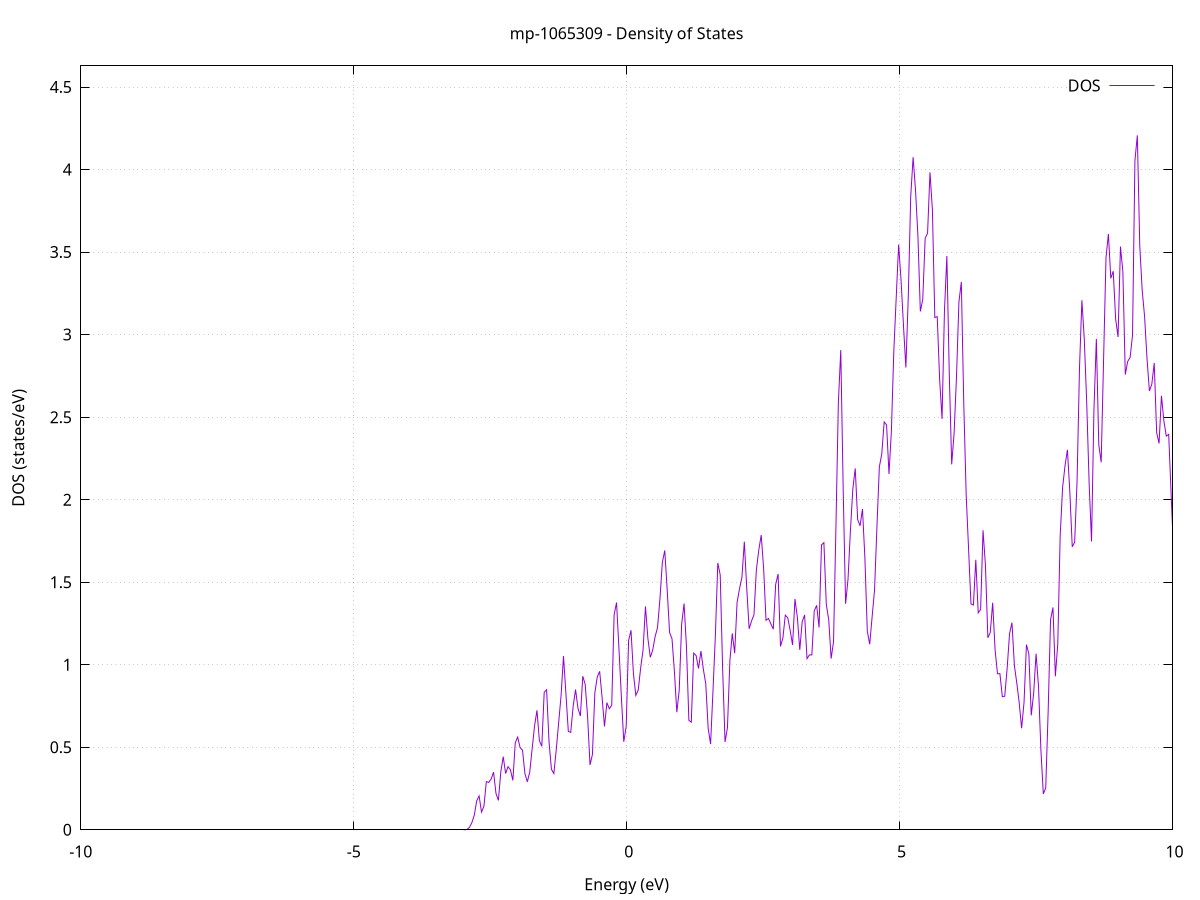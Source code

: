 set title 'mp-1065309 - Density of States'
set xlabel 'Energy (eV)'
set ylabel 'DOS (states/eV)'
set grid
set xrange [-10:10]
set yrange [0:4.628]
set xzeroaxis lt -1
set terminal png size 800,600
set output 'mp-1065309_dos_gnuplot.png'
plot '-' using 1:2 with lines title 'DOS'
-45.593900 0.000000
-45.549800 0.000000
-45.505600 0.000000
-45.461400 0.000000
-45.417200 0.000000
-45.373100 0.000000
-45.328900 0.000000
-45.284700 0.000000
-45.240500 0.000000
-45.196400 0.000000
-45.152200 0.000000
-45.108000 0.000000
-45.063900 0.000000
-45.019700 0.000000
-44.975500 0.000000
-44.931300 0.000000
-44.887200 0.000000
-44.843000 0.000000
-44.798800 0.000000
-44.754700 0.000000
-44.710500 0.000000
-44.666300 0.000000
-44.622100 0.000000
-44.578000 0.000000
-44.533800 0.000000
-44.489600 0.000000
-44.445500 0.000000
-44.401300 0.000000
-44.357100 0.000000
-44.312900 0.000000
-44.268800 0.000000
-44.224600 0.000000
-44.180400 0.000000
-44.136300 0.000000
-44.092100 0.000000
-44.047900 0.000000
-44.003700 0.000000
-43.959600 0.000000
-43.915400 0.000000
-43.871200 0.000000
-43.827000 0.000000
-43.782900 0.000000
-43.738700 0.000000
-43.694500 0.000000
-43.650400 0.000000
-43.606200 0.000000
-43.562000 0.000000
-43.517800 0.000000
-43.473700 0.000000
-43.429500 0.000000
-43.385300 0.000000
-43.341200 0.000000
-43.297000 0.000000
-43.252800 0.000000
-43.208600 0.000000
-43.164500 0.000000
-43.120300 0.000000
-43.076100 0.000000
-43.032000 0.000000
-42.987800 0.000000
-42.943600 0.000000
-42.899400 0.000000
-42.855300 0.000000
-42.811100 0.000000
-42.766900 0.000000
-42.722700 0.000000
-42.678600 0.000000
-42.634400 0.000000
-42.590200 0.000000
-42.546100 0.000000
-42.501900 0.000000
-42.457700 0.000000
-42.413500 0.000000
-42.369400 0.000000
-42.325200 0.000000
-42.281000 0.000000
-42.236900 0.000000
-42.192700 0.000000
-42.148500 0.000000
-42.104300 0.000000
-42.060200 0.000000
-42.016000 0.000000
-41.971800 0.000000
-41.927700 0.000000
-41.883500 0.000000
-41.839300 0.000000
-41.795100 0.000000
-41.751000 0.000000
-41.706800 0.004300
-41.662600 0.290200
-41.618400 4.609300
-41.574300 17.957400
-41.530100 17.716800
-41.485900 4.424800
-41.441800 0.270900
-41.397600 0.003900
-41.353400 0.000000
-41.309200 0.000000
-41.265100 0.000000
-41.220900 0.000000
-41.176700 0.000000
-41.132600 0.000000
-41.088400 0.000000
-41.044200 0.000000
-41.000000 0.000000
-40.955900 0.000000
-40.911700 0.000000
-40.867500 0.000000
-40.823400 0.000000
-40.779200 0.000000
-40.735000 0.000000
-40.690800 0.000000
-40.646700 0.000000
-40.602500 0.000000
-40.558300 0.000000
-40.514100 0.000000
-40.470000 0.000000
-40.425800 0.000000
-40.381600 0.000000
-40.337500 0.000000
-40.293300 0.000000
-40.249100 0.000000
-40.204900 0.000000
-40.160800 0.000000
-40.116600 0.000000
-40.072400 0.000000
-40.028300 0.000000
-39.984100 0.000000
-39.939900 0.000000
-39.895700 0.000000
-39.851600 0.000000
-39.807400 0.000000
-39.763200 0.000000
-39.719100 0.000000
-39.674900 0.000000
-39.630700 0.000000
-39.586500 0.000000
-39.542400 0.000000
-39.498200 0.000000
-39.454000 0.000000
-39.409800 0.000000
-39.365700 0.000000
-39.321500 0.000000
-39.277300 0.000000
-39.233200 0.000000
-39.189000 0.000000
-39.144800 0.000000
-39.100600 0.000000
-39.056500 0.000000
-39.012300 0.000000
-38.968100 0.000000
-38.924000 0.000000
-38.879800 0.000000
-38.835600 0.000000
-38.791400 0.000000
-38.747300 0.000000
-38.703100 0.000000
-38.658900 0.000000
-38.614800 0.000000
-38.570600 0.000000
-38.526400 0.000000
-38.482200 0.000000
-38.438100 0.000000
-38.393900 0.000000
-38.349700 0.000000
-38.305600 0.000000
-38.261400 0.000000
-38.217200 0.000000
-38.173000 0.000000
-38.128900 0.000000
-38.084700 0.000000
-38.040500 0.000000
-37.996300 0.000000
-37.952200 0.000000
-37.908000 0.000000
-37.863800 0.000000
-37.819700 0.000000
-37.775500 0.000000
-37.731300 0.000000
-37.687100 0.000000
-37.643000 0.000000
-37.598800 0.000000
-37.554600 0.000000
-37.510500 0.000000
-37.466300 0.000000
-37.422100 0.000000
-37.377900 0.000000
-37.333800 0.000000
-37.289600 0.000000
-37.245400 0.000000
-37.201300 0.000000
-37.157100 0.000000
-37.112900 0.000000
-37.068700 0.000000
-37.024600 0.000000
-36.980400 0.000000
-36.936200 0.000000
-36.892000 0.000000
-36.847900 0.000000
-36.803700 0.000000
-36.759500 0.000000
-36.715400 0.000000
-36.671200 0.000000
-36.627000 0.000000
-36.582800 0.000000
-36.538700 0.000000
-36.494500 0.000000
-36.450300 0.000000
-36.406200 0.000000
-36.362000 0.000000
-36.317800 0.000000
-36.273600 0.000000
-36.229500 0.000000
-36.185300 0.000000
-36.141100 0.000000
-36.097000 0.000000
-36.052800 0.000000
-36.008600 0.000000
-35.964400 0.000000
-35.920300 0.000000
-35.876100 0.000000
-35.831900 0.000000
-35.787700 0.000000
-35.743600 0.000000
-35.699400 0.000000
-35.655200 0.000000
-35.611100 0.000000
-35.566900 0.000000
-35.522700 0.000000
-35.478500 0.000000
-35.434400 0.000000
-35.390200 0.000000
-35.346000 0.000000
-35.301900 0.000000
-35.257700 0.000000
-35.213500 0.000000
-35.169300 0.000000
-35.125200 0.000000
-35.081000 0.000000
-35.036800 0.000000
-34.992700 0.000000
-34.948500 0.000000
-34.904300 0.000000
-34.860100 0.000000
-34.816000 0.000000
-34.771800 0.000000
-34.727600 0.000000
-34.683400 0.000000
-34.639300 0.000000
-34.595100 0.000000
-34.550900 0.000000
-34.506800 0.000000
-34.462600 0.000000
-34.418400 0.000000
-34.374200 0.000000
-34.330100 0.000000
-34.285900 0.000000
-34.241700 0.000000
-34.197600 0.000000
-34.153400 0.000000
-34.109200 0.000000
-34.065000 0.000000
-34.020900 0.000000
-33.976700 0.000000
-33.932500 0.000000
-33.888400 0.000000
-33.844200 0.000000
-33.800000 0.000000
-33.755800 0.000000
-33.711700 0.000000
-33.667500 0.000000
-33.623300 0.000000
-33.579100 0.000000
-33.535000 0.000000
-33.490800 0.000000
-33.446600 0.000000
-33.402500 0.000000
-33.358300 0.000000
-33.314100 0.000000
-33.269900 0.000000
-33.225800 0.000000
-33.181600 0.000000
-33.137400 0.000000
-33.093300 0.000000
-33.049100 0.000000
-33.004900 0.000000
-32.960700 0.000000
-32.916600 0.000000
-32.872400 0.000000
-32.828200 0.000000
-32.784100 0.000000
-32.739900 0.000000
-32.695700 0.000000
-32.651500 0.000000
-32.607400 0.000000
-32.563200 0.000000
-32.519000 0.000000
-32.474800 0.000000
-32.430700 0.000000
-32.386500 0.000000
-32.342300 0.000000
-32.298200 0.000000
-32.254000 0.000000
-32.209800 0.000000
-32.165600 0.000000
-32.121500 0.000000
-32.077300 0.000000
-32.033100 0.000000
-31.989000 0.000000
-31.944800 0.000000
-31.900600 0.000000
-31.856400 0.000000
-31.812300 0.000000
-31.768100 0.000000
-31.723900 0.000000
-31.679800 0.000000
-31.635600 0.000000
-31.591400 0.000000
-31.547200 0.000000
-31.503100 0.000000
-31.458900 0.000000
-31.414700 0.000000
-31.370600 0.000000
-31.326400 0.000000
-31.282200 0.000000
-31.238000 0.000000
-31.193900 0.000000
-31.149700 0.000000
-31.105500 0.000000
-31.061300 0.000000
-31.017200 0.000000
-30.973000 0.000000
-30.928800 0.000000
-30.884700 0.000000
-30.840500 0.000000
-30.796300 0.000000
-30.752100 0.000000
-30.708000 0.000000
-30.663800 0.000000
-30.619600 0.000000
-30.575500 0.000000
-30.531300 0.000000
-30.487100 0.000000
-30.442900 0.000000
-30.398800 0.000000
-30.354600 0.000000
-30.310400 0.000000
-30.266300 0.000000
-30.222100 0.000000
-30.177900 0.000000
-30.133700 0.000000
-30.089600 0.000000
-30.045400 0.000000
-30.001200 0.000000
-29.957000 0.000000
-29.912900 0.000000
-29.868700 0.000000
-29.824500 0.000000
-29.780400 0.000000
-29.736200 0.000000
-29.692000 0.000000
-29.647800 0.000000
-29.603700 0.000000
-29.559500 0.000000
-29.515300 0.000000
-29.471200 0.000000
-29.427000 0.000000
-29.382800 0.000000
-29.338600 0.000000
-29.294500 0.000000
-29.250300 0.000000
-29.206100 0.000000
-29.162000 0.000000
-29.117800 0.000000
-29.073600 0.000000
-29.029400 0.000000
-28.985300 0.000000
-28.941100 0.000000
-28.896900 0.000000
-28.852700 0.000000
-28.808600 0.000000
-28.764400 0.000000
-28.720200 0.000000
-28.676100 0.000000
-28.631900 0.000000
-28.587700 0.000000
-28.543500 0.000000
-28.499400 0.000000
-28.455200 0.000000
-28.411000 0.000000
-28.366900 0.000000
-28.322700 0.000000
-28.278500 0.000000
-28.234300 0.000000
-28.190200 0.000000
-28.146000 0.000000
-28.101800 0.000000
-28.057700 0.000000
-28.013500 0.000000
-27.969300 0.000000
-27.925100 0.000000
-27.881000 0.000000
-27.836800 0.000000
-27.792600 0.000000
-27.748400 0.000000
-27.704300 0.000000
-27.660100 0.000000
-27.615900 0.000000
-27.571800 0.000000
-27.527600 0.000000
-27.483400 0.000000
-27.439200 0.000000
-27.395100 0.000000
-27.350900 0.000000
-27.306700 0.000000
-27.262600 0.000000
-27.218400 0.000000
-27.174200 0.000000
-27.130000 0.000000
-27.085900 0.000000
-27.041700 0.000000
-26.997500 0.000000
-26.953400 0.000000
-26.909200 0.000000
-26.865000 0.000000
-26.820800 0.000000
-26.776700 0.000000
-26.732500 0.000000
-26.688300 0.000000
-26.644100 0.000000
-26.600000 0.000000
-26.555800 0.000000
-26.511600 0.000000
-26.467500 0.000000
-26.423300 0.000000
-26.379100 0.000000
-26.334900 0.000000
-26.290800 0.000000
-26.246600 0.000000
-26.202400 0.000000
-26.158300 0.000000
-26.114100 0.000000
-26.069900 0.000000
-26.025700 0.000000
-25.981600 0.000000
-25.937400 0.000000
-25.893200 0.000000
-25.849100 0.000000
-25.804900 0.000000
-25.760700 0.000000
-25.716500 0.000000
-25.672400 0.000000
-25.628200 0.000000
-25.584000 0.000000
-25.539900 0.000000
-25.495700 0.000000
-25.451500 0.000000
-25.407300 0.000000
-25.363200 0.000000
-25.319000 0.000000
-25.274800 0.000000
-25.230600 0.000000
-25.186500 0.000000
-25.142300 0.000000
-25.098100 0.000000
-25.054000 0.000000
-25.009800 0.000000
-24.965600 0.000000
-24.921400 0.000000
-24.877300 0.000000
-24.833100 0.000000
-24.788900 0.000000
-24.744800 0.000000
-24.700600 0.000000
-24.656400 0.000000
-24.612200 0.000000
-24.568100 0.000000
-24.523900 0.000000
-24.479700 0.000000
-24.435600 0.000000
-24.391400 0.000000
-24.347200 0.000000
-24.303000 0.000000
-24.258900 0.000000
-24.214700 0.000000
-24.170500 0.000000
-24.126300 0.000000
-24.082200 0.000000
-24.038000 0.000000
-23.993800 0.000000
-23.949700 0.000000
-23.905500 0.000000
-23.861300 0.000000
-23.817100 0.000000
-23.773000 0.000000
-23.728800 0.000000
-23.684600 0.000000
-23.640500 0.000000
-23.596300 0.000000
-23.552100 0.000000
-23.507900 0.000000
-23.463800 0.000000
-23.419600 0.000000
-23.375400 0.000000
-23.331300 0.000000
-23.287100 0.000000
-23.242900 0.000000
-23.198700 0.000000
-23.154600 0.000000
-23.110400 0.000000
-23.066200 0.000000
-23.022000 0.000000
-22.977900 0.000000
-22.933700 0.000000
-22.889500 0.000000
-22.845400 0.000000
-22.801200 0.000000
-22.757000 0.000000
-22.712800 0.000000
-22.668700 0.000000
-22.624500 0.000000
-22.580300 0.000000
-22.536200 0.000000
-22.492000 0.000000
-22.447800 0.000000
-22.403600 0.000000
-22.359500 0.000000
-22.315300 0.000000
-22.271100 0.000000
-22.227000 0.000000
-22.182800 0.000000
-22.138600 0.000000
-22.094400 0.000000
-22.050300 0.000000
-22.006100 0.000000
-21.961900 0.000000
-21.917700 0.000000
-21.873600 0.000000
-21.829400 0.000000
-21.785200 0.000000
-21.741100 0.000000
-21.696900 0.000000
-21.652700 0.000000
-21.608500 0.000000
-21.564400 0.000000
-21.520200 0.000000
-21.476000 0.000000
-21.431900 0.000000
-21.387700 0.000000
-21.343500 0.000000
-21.299300 0.000000
-21.255200 0.000000
-21.211000 0.000000
-21.166800 0.000000
-21.122700 0.000000
-21.078500 0.000000
-21.034300 0.000000
-20.990100 0.000000
-20.946000 0.000000
-20.901800 0.000000
-20.857600 0.000000
-20.813400 0.000000
-20.769300 0.000000
-20.725100 0.000000
-20.680900 0.000000
-20.636800 0.000000
-20.592600 0.000000
-20.548400 0.000000
-20.504200 0.000000
-20.460100 0.000000
-20.415900 0.000000
-20.371700 0.000000
-20.327600 0.000000
-20.283400 0.000000
-20.239200 0.000000
-20.195000 0.000000
-20.150900 0.000000
-20.106700 0.000000
-20.062500 0.000000
-20.018400 0.000100
-19.974200 0.014900
-19.930000 0.609500
-19.885800 6.679100
-19.841700 22.982000
-19.797500 33.248000
-19.753300 30.986200
-19.709100 26.682000
-19.665000 12.714600
-19.620800 1.847800
-19.576600 0.067900
-19.532500 0.000600
-19.488300 0.000000
-19.444100 0.000000
-19.399900 0.000000
-19.355800 0.000000
-19.311600 0.000000
-19.267400 0.000000
-19.223300 0.000000
-19.179100 0.000000
-19.134900 0.000000
-19.090700 0.000000
-19.046600 0.000000
-19.002400 0.000000
-18.958200 0.000000
-18.914100 0.000000
-18.869900 0.000000
-18.825700 0.000000
-18.781500 0.000000
-18.737400 0.000000
-18.693200 0.000000
-18.649000 0.000000
-18.604900 0.000000
-18.560700 0.000000
-18.516500 0.000000
-18.472300 0.000000
-18.428200 0.000000
-18.384000 0.000000
-18.339800 0.000000
-18.295600 0.000000
-18.251500 0.000000
-18.207300 0.000000
-18.163100 0.000000
-18.119000 0.000000
-18.074800 0.000000
-18.030600 0.000000
-17.986400 0.000000
-17.942300 0.000000
-17.898100 0.000000
-17.853900 0.000000
-17.809800 0.000000
-17.765600 0.000000
-17.721400 0.000000
-17.677200 0.000000
-17.633100 0.000000
-17.588900 0.000000
-17.544700 0.000000
-17.500600 0.000000
-17.456400 0.000000
-17.412200 0.000000
-17.368000 0.000000
-17.323900 0.000000
-17.279700 0.000000
-17.235500 0.000000
-17.191300 0.000000
-17.147200 0.000000
-17.103000 0.000000
-17.058800 0.000000
-17.014700 0.000000
-16.970500 0.000000
-16.926300 0.000000
-16.882100 0.000000
-16.838000 0.000000
-16.793800 0.000000
-16.749600 0.000000
-16.705500 0.000000
-16.661300 0.000000
-16.617100 0.000000
-16.572900 0.000000
-16.528800 0.000000
-16.484600 0.000000
-16.440400 0.000000
-16.396300 0.000000
-16.352100 0.000000
-16.307900 0.000000
-16.263700 0.000000
-16.219600 0.000000
-16.175400 0.000000
-16.131200 0.000000
-16.087000 0.000000
-16.042900 0.000000
-15.998700 0.000000
-15.954500 0.000000
-15.910400 0.000000
-15.866200 0.000000
-15.822000 0.000000
-15.777800 0.000000
-15.733700 0.000000
-15.689500 0.000000
-15.645300 0.000000
-15.601200 0.000000
-15.557000 0.000000
-15.512800 0.000000
-15.468600 0.000000
-15.424500 0.000000
-15.380300 0.000000
-15.336100 0.000000
-15.292000 0.000000
-15.247800 0.000000
-15.203600 0.000000
-15.159400 0.000000
-15.115300 0.000000
-15.071100 0.000000
-15.026900 0.000000
-14.982700 0.000000
-14.938600 0.000000
-14.894400 0.000000
-14.850200 0.000000
-14.806100 0.000000
-14.761900 0.000000
-14.717700 0.000000
-14.673500 0.000000
-14.629400 0.000000
-14.585200 0.000000
-14.541000 0.000000
-14.496900 0.000000
-14.452700 0.000000
-14.408500 0.000000
-14.364300 0.000000
-14.320200 0.000000
-14.276000 0.000000
-14.231800 0.000000
-14.187700 0.000000
-14.143500 0.000000
-14.099300 0.000000
-14.055100 0.000000
-14.011000 0.000000
-13.966800 0.000000
-13.922600 0.000000
-13.878400 0.000000
-13.834300 0.000000
-13.790100 0.000000
-13.745900 0.000000
-13.701800 0.000000
-13.657600 0.000000
-13.613400 0.000000
-13.569200 0.000000
-13.525100 0.000000
-13.480900 0.000000
-13.436700 0.000000
-13.392600 0.000000
-13.348400 0.000000
-13.304200 0.000000
-13.260000 0.000000
-13.215900 0.000000
-13.171700 0.000000
-13.127500 0.000000
-13.083400 0.000000
-13.039200 0.000000
-12.995000 0.000000
-12.950800 0.000000
-12.906700 0.000000
-12.862500 0.000000
-12.818300 0.000000
-12.774200 0.000000
-12.730000 0.000000
-12.685800 0.000000
-12.641600 0.000000
-12.597500 0.000000
-12.553300 0.000000
-12.509100 0.000000
-12.464900 0.000000
-12.420800 0.000000
-12.376600 0.000000
-12.332400 0.000000
-12.288300 0.000000
-12.244100 0.000000
-12.199900 0.000000
-12.155700 0.000000
-12.111600 0.000000
-12.067400 0.000000
-12.023200 0.000000
-11.979100 0.000000
-11.934900 0.000000
-11.890700 0.000000
-11.846500 0.000000
-11.802400 0.000000
-11.758200 0.000000
-11.714000 0.000000
-11.669900 0.000000
-11.625700 0.000000
-11.581500 0.000000
-11.537300 0.000000
-11.493200 0.000000
-11.449000 0.000000
-11.404800 0.000000
-11.360600 0.000000
-11.316500 0.000000
-11.272300 0.000000
-11.228100 0.000000
-11.184000 0.000000
-11.139800 0.000000
-11.095600 0.000000
-11.051400 0.000000
-11.007300 0.000000
-10.963100 0.000000
-10.918900 0.000000
-10.874800 0.000000
-10.830600 0.000000
-10.786400 0.000000
-10.742200 0.000000
-10.698100 0.000000
-10.653900 0.000000
-10.609700 0.000000
-10.565600 0.000000
-10.521400 0.000000
-10.477200 0.000000
-10.433000 0.000000
-10.388900 0.000000
-10.344700 0.000000
-10.300500 0.000000
-10.256300 0.000000
-10.212200 0.000000
-10.168000 0.000000
-10.123800 0.000000
-10.079700 0.000000
-10.035500 0.000000
-9.991300 0.000000
-9.947100 0.000000
-9.903000 0.000000
-9.858800 0.000000
-9.814600 0.000000
-9.770500 0.000000
-9.726300 0.000000
-9.682100 0.000000
-9.637900 0.000000
-9.593800 0.000000
-9.549600 0.000000
-9.505400 0.000000
-9.461300 0.000000
-9.417100 0.000000
-9.372900 0.000000
-9.328700 0.000000
-9.284600 0.000000
-9.240400 0.000000
-9.196200 0.000000
-9.152000 0.000000
-9.107900 0.000000
-9.063700 0.000000
-9.019500 0.000000
-8.975400 0.000000
-8.931200 0.000000
-8.887000 0.000000
-8.842800 0.000000
-8.798700 0.000000
-8.754500 0.000000
-8.710300 0.000000
-8.666200 0.000000
-8.622000 0.000000
-8.577800 0.000000
-8.533600 0.000000
-8.489500 0.000000
-8.445300 0.000000
-8.401100 0.000000
-8.357000 0.000000
-8.312800 0.000000
-8.268600 0.000000
-8.224400 0.000000
-8.180300 0.000000
-8.136100 0.000000
-8.091900 0.000000
-8.047700 0.000000
-8.003600 0.000000
-7.959400 0.000000
-7.915200 0.000000
-7.871100 0.000000
-7.826900 0.000000
-7.782700 0.000000
-7.738500 0.000000
-7.694400 0.000000
-7.650200 0.000000
-7.606000 0.000000
-7.561900 0.000000
-7.517700 0.000000
-7.473500 0.000000
-7.429300 0.000000
-7.385200 0.000000
-7.341000 0.000000
-7.296800 0.000000
-7.252700 0.000000
-7.208500 0.000000
-7.164300 0.000000
-7.120100 0.000000
-7.076000 0.000000
-7.031800 0.000000
-6.987600 0.000000
-6.943400 0.000000
-6.899300 0.000000
-6.855100 0.000000
-6.810900 0.000000
-6.766800 0.000000
-6.722600 0.000000
-6.678400 0.000000
-6.634200 0.000000
-6.590100 0.000000
-6.545900 0.000000
-6.501700 0.000000
-6.457600 0.000000
-6.413400 0.000000
-6.369200 0.000000
-6.325000 0.000000
-6.280900 0.000000
-6.236700 0.000000
-6.192500 0.000000
-6.148400 0.000000
-6.104200 0.000000
-6.060000 0.000000
-6.015800 0.000000
-5.971700 0.000000
-5.927500 0.000000
-5.883300 0.000000
-5.839200 0.000000
-5.795000 0.000000
-5.750800 0.000000
-5.706600 0.000000
-5.662500 0.000000
-5.618300 0.000000
-5.574100 0.000000
-5.529900 0.000000
-5.485800 0.000000
-5.441600 0.000000
-5.397400 0.000000
-5.353300 0.000000
-5.309100 0.000000
-5.264900 0.000000
-5.220700 0.000000
-5.176600 0.000000
-5.132400 0.000000
-5.088200 0.000000
-5.044100 0.000000
-4.999900 0.000000
-4.955700 0.000000
-4.911500 0.000000
-4.867400 0.000000
-4.823200 0.000000
-4.779000 0.000000
-4.734900 0.000000
-4.690700 0.000000
-4.646500 0.000000
-4.602300 0.000000
-4.558200 0.000000
-4.514000 0.000000
-4.469800 0.000000
-4.425600 0.000000
-4.381500 0.000000
-4.337300 0.000000
-4.293100 0.000000
-4.249000 0.000000
-4.204800 0.000000
-4.160600 0.000000
-4.116400 0.000000
-4.072300 0.000000
-4.028100 0.000000
-3.983900 0.000000
-3.939800 0.000000
-3.895600 0.000000
-3.851400 0.000000
-3.807200 0.000000
-3.763100 0.000000
-3.718900 0.000000
-3.674700 0.000000
-3.630600 0.000000
-3.586400 0.000000
-3.542200 0.000000
-3.498000 0.000000
-3.453900 0.000000
-3.409700 0.000000
-3.365500 0.000000
-3.321300 0.000000
-3.277200 0.000000
-3.233000 0.000000
-3.188800 0.000000
-3.144700 0.000000
-3.100500 0.000000
-3.056300 0.000000
-3.012100 0.000000
-2.968000 0.000100
-2.923800 0.002000
-2.879600 0.015200
-2.835500 0.043000
-2.791300 0.088200
-2.747100 0.175400
-2.702900 0.204900
-2.658800 0.107300
-2.614600 0.142600
-2.570400 0.291900
-2.526300 0.286600
-2.482100 0.307900
-2.437900 0.349000
-2.393700 0.220300
-2.349600 0.177800
-2.305400 0.350700
-2.261200 0.442700
-2.217000 0.341100
-2.172900 0.382600
-2.128700 0.363100
-2.084500 0.299000
-2.040400 0.527200
-1.996200 0.561300
-1.952000 0.497500
-1.907800 0.482400
-1.863700 0.340600
-1.819500 0.290600
-1.775300 0.349300
-1.731200 0.491200
-1.687000 0.629200
-1.642800 0.723700
-1.598600 0.539300
-1.554500 0.505900
-1.510300 0.832700
-1.466100 0.848400
-1.422000 0.533200
-1.377800 0.366700
-1.333600 0.340700
-1.289400 0.486100
-1.245300 0.649900
-1.201100 0.812900
-1.156900 1.052400
-1.112700 0.825200
-1.068600 0.596300
-1.024400 0.590100
-0.980200 0.747100
-0.936100 0.849700
-0.891900 0.736400
-0.847700 0.688800
-0.803500 0.930500
-0.759400 0.880700
-0.715200 0.684800
-0.671000 0.393100
-0.626900 0.456200
-0.582700 0.829700
-0.538500 0.925400
-0.494300 0.959900
-0.450200 0.802300
-0.406000 0.626300
-0.361800 0.770300
-0.317700 0.733400
-0.273500 0.753600
-0.229300 1.302700
-0.185100 1.376700
-0.141000 1.097500
-0.096800 0.806800
-0.052600 0.533200
-0.008500 0.624800
0.035700 1.146900
0.079900 1.208800
0.124100 0.946600
0.168200 0.814000
0.212400 0.846300
0.256600 0.980100
0.300800 1.089300
0.344900 1.353000
0.389100 1.160000
0.433300 1.045100
0.477400 1.088600
0.521600 1.170200
0.565800 1.224800
0.610000 1.398200
0.654100 1.619500
0.698300 1.692500
0.742500 1.455500
0.786600 1.195000
0.830800 1.157900
0.875000 0.958700
0.919200 0.712000
0.963300 0.845600
1.007500 1.244500
1.051700 1.370800
1.095800 1.110500
1.140000 0.663000
1.184200 0.651800
1.228400 1.070400
1.272500 1.055300
1.316700 0.977200
1.360900 1.082900
1.405100 0.972900
1.449200 0.885800
1.493400 0.615200
1.537600 0.519300
1.581700 0.841000
1.625900 1.181200
1.670100 1.616500
1.714300 1.544200
1.758400 0.977000
1.802600 0.532000
1.846800 0.618600
1.890900 1.021600
1.935100 1.189900
1.979300 1.069900
2.023500 1.377900
2.067600 1.459400
2.111800 1.529100
2.156000 1.745400
2.200100 1.463200
2.244300 1.217500
2.288500 1.265200
2.332700 1.302700
2.376800 1.576000
2.421000 1.695400
2.465200 1.785700
2.509400 1.584200
2.553500 1.269200
2.597700 1.280300
2.641900 1.247700
2.686000 1.215200
2.730200 1.486200
2.774400 1.549700
2.818600 1.111100
2.862700 1.162900
2.906900 1.300400
2.951100 1.284500
2.995200 1.209300
3.039400 1.119400
3.083600 1.398500
3.127800 1.285600
3.171900 1.089700
3.216100 1.260600
3.260300 1.301700
3.304400 1.036600
3.348600 1.059700
3.392800 1.059200
3.437000 1.326800
3.481100 1.359400
3.525300 1.225400
3.569500 1.726000
3.613700 1.739700
3.657800 1.364300
3.702000 1.273300
3.746200 1.037300
3.790300 1.139700
3.834500 1.838500
3.878700 2.587300
3.922900 2.906200
3.967000 2.062700
4.011200 1.369100
4.055400 1.517500
4.099500 1.812100
4.143700 2.065200
4.187900 2.189300
4.232100 1.879300
4.276200 1.841700
4.320400 1.943300
4.364600 1.648200
4.408700 1.204200
4.452900 1.123800
4.497100 1.290400
4.541300 1.451200
4.585400 1.836800
4.629600 2.198600
4.673800 2.276900
4.718000 2.471000
4.762100 2.452400
4.806300 2.155400
4.850500 2.419400
4.894600 2.899300
4.938800 3.226100
4.983000 3.545400
5.027200 3.328100
5.071300 3.056800
5.115500 2.800400
5.159700 3.231300
5.203800 3.833900
5.248000 4.074700
5.292200 3.875300
5.336400 3.596300
5.380500 3.140200
5.424700 3.212400
5.468900 3.583200
5.513000 3.614500
5.557200 3.983100
5.601400 3.756700
5.645600 3.103400
5.689700 3.109100
5.733900 2.729600
5.778100 2.489300
5.822300 3.143500
5.866400 3.476200
5.910600 2.764100
5.954800 2.213700
5.998900 2.401500
6.043100 2.745900
6.087300 3.198600
6.131500 3.318500
6.175600 2.588900
6.219800 2.034700
6.264000 1.702100
6.308100 1.368200
6.352300 1.361500
6.396500 1.635900
6.440700 1.314400
6.484800 1.334900
6.529000 1.814400
6.573200 1.602300
6.617300 1.163200
6.661500 1.195200
6.705700 1.375400
6.749900 1.089800
6.794000 0.945500
6.838200 0.945900
6.882400 0.806300
6.926500 0.809000
6.970700 0.977600
7.014900 1.188100
7.059100 1.255200
7.103200 0.995700
7.147400 0.889000
7.191600 0.769700
7.235800 0.615300
7.279900 0.770200
7.324100 1.121800
7.368300 1.066000
7.412400 0.693200
7.456600 0.827000
7.500800 1.066700
7.545000 0.871300
7.589100 0.484300
7.633300 0.217400
7.677500 0.253500
7.721600 0.712100
7.765800 1.272000
7.810000 1.347200
7.854200 0.929800
7.898300 1.126700
7.942500 1.781500
7.986700 2.074100
8.030800 2.204200
8.075000 2.301900
8.119200 2.047300
8.163400 1.714400
8.207500 1.742200
8.251700 2.110600
8.295900 2.794400
8.340100 3.208000
8.384200 2.970500
8.428400 2.588000
8.472600 2.101600
8.516700 1.746600
8.560900 2.544800
8.605100 2.973900
8.649300 2.334800
8.693400 2.226200
8.737600 2.849900
8.781800 3.466800
8.825900 3.609500
8.870100 3.340500
8.914300 3.384200
8.958500 3.094800
9.002600 2.985500
9.046800 3.533300
9.091000 3.381100
9.135100 2.758300
9.179300 2.837100
9.223500 2.861800
9.267700 2.995500
9.311800 4.055100
9.356000 4.207000
9.400200 3.539400
9.444400 3.270100
9.488500 3.110800
9.532700 2.856900
9.576900 2.658400
9.621000 2.699000
9.665200 2.827700
9.709400 2.407500
9.753600 2.340400
9.797700 2.629500
9.841900 2.478300
9.886100 2.385100
9.930200 2.395800
9.974400 2.036900
10.018600 1.683900
10.062800 1.252800
10.106900 1.333700
10.151100 1.886600
10.195300 2.240700
10.239400 2.120700
10.283600 2.007400
10.327800 2.281200
10.372000 2.665200
10.416100 2.985400
10.460300 3.176400
10.504500 2.919600
10.548700 2.694200
10.592800 2.890500
10.637000 2.832000
10.681200 2.378500
10.725300 2.768700
10.769500 2.791500
10.813700 2.251700
10.857900 2.589100
10.902000 3.106900
10.946200 3.549500
10.990400 3.542600
11.034500 3.409400
11.078700 3.396600
11.122900 2.905700
11.167100 2.862500
11.211200 3.461100
11.255400 3.259900
11.299600 2.417000
11.343700 2.513400
11.387900 3.158500
11.432100 3.278200
11.476300 2.872700
11.520400 3.006400
11.564600 2.742900
11.608800 2.757100
11.653000 3.334700
11.697100 2.945200
11.741300 2.078200
11.785500 2.030800
11.829600 2.500800
11.873800 2.249100
11.918000 2.323500
11.962200 2.437900
12.006300 2.565700
12.050500 2.919900
12.094700 2.665500
12.138800 2.085900
12.183000 2.068400
12.227200 2.269100
12.271400 2.102200
12.315500 1.821400
12.359700 1.475100
12.403900 1.091900
12.448000 1.069000
12.492200 1.215500
12.536400 1.736900
12.580600 2.055000
12.624700 1.592500
12.668900 1.366800
12.713100 1.550400
12.757200 1.851100
12.801400 2.184700
12.845600 2.379700
12.889800 2.496700
12.933900 2.391700
12.978100 2.340600
13.022300 2.486800
13.066500 2.249400
13.110600 2.286100
13.154800 2.896400
13.199000 3.234900
13.243100 3.303800
13.287300 3.172700
13.331500 2.891900
13.375700 2.805300
13.419800 2.430600
13.464000 1.828000
13.508200 1.787200
13.552300 1.840400
13.596500 2.135900
13.640700 2.515400
13.684900 2.657100
13.729000 3.014300
13.773200 3.107900
13.817400 2.809900
13.861500 2.729200
13.905700 2.969700
13.949900 2.683000
13.994100 2.398100
14.038200 2.454100
14.082400 2.235300
14.126600 2.644600
14.170800 2.790300
14.214900 2.918400
14.259100 3.054100
14.303300 2.655500
14.347400 2.236600
14.391600 1.870800
14.435800 1.895400
14.480000 2.386500
14.524100 2.607600
14.568300 2.281800
14.612500 2.214200
14.656600 2.655000
14.700800 3.204800
14.745000 3.166000
14.789200 2.598700
14.833300 2.752900
14.877500 2.822100
14.921700 2.291100
14.965800 1.681100
15.010000 1.315000
15.054200 1.536500
15.098400 1.608900
15.142500 1.961500
15.186700 2.543500
15.230900 2.271100
15.275100 2.337100
15.319200 2.825100
15.363400 3.177500
15.407600 3.134900
15.451700 2.638900
15.495900 2.880100
15.540100 3.043400
15.584300 2.730700
15.628400 2.206700
15.672600 1.878700
15.716800 2.236700
15.760900 2.593200
15.805100 2.517800
15.849300 2.827500
15.893500 2.839000
15.937600 2.193200
15.981800 2.353400
16.026000 2.402000
16.070100 2.201500
16.114300 3.057100
16.158500 3.203800
16.202700 2.591800
16.246800 2.890600
16.291000 3.152400
16.335200 2.892900
16.379400 2.381200
16.423500 1.590300
16.467700 1.240200
16.511900 1.732100
16.556000 1.977400
16.600200 2.023600
16.644400 2.149800
16.688600 1.822100
16.732700 1.920200
16.776900 1.967800
16.821100 2.077100
16.865200 2.354100
16.909400 2.553400
16.953600 2.678600
16.997800 2.808300
17.041900 2.571800
17.086100 2.244900
17.130300 2.429900
17.174400 2.795500
17.218600 2.236300
17.262800 2.049600
17.307000 2.259100
17.351100 1.871700
17.395300 1.262200
17.439500 1.084500
17.483700 1.416400
17.527800 2.258100
17.572000 2.899700
17.616200 2.696600
17.660300 2.407400
17.704500 2.562300
17.748700 2.423700
17.792900 2.424900
17.837000 2.671800
17.881200 2.374900
17.925400 1.753500
17.969500 1.550100
18.013700 1.995000
18.057900 2.614000
18.102100 3.361900
18.146200 3.493300
18.190400 3.545800
18.234600 3.421500
18.278700 2.720400
18.322900 2.563600
18.367100 2.042500
18.411300 1.528500
18.455400 1.668100
18.499600 2.001900
18.543800 2.161000
18.588000 2.241300
18.632100 2.222600
18.676300 2.319500
18.720500 2.638300
18.764600 2.600700
18.808800 2.922000
18.853000 3.580000
18.897200 3.180800
18.941300 2.604000
18.985500 2.445900
19.029700 2.396400
19.073800 3.103100
19.118000 3.495500
19.162200 2.759200
19.206400 2.143800
19.250500 2.363800
19.294700 2.416300
19.338900 2.172400
19.383000 2.304400
19.427200 2.845000
19.471400 3.282600
19.515600 3.290500
19.559700 3.036000
19.603900 2.354200
19.648100 2.290500
19.692200 2.270600
19.736400 2.621000
19.780600 3.019200
19.824800 2.694700
19.868900 2.111700
19.913100 2.048500
19.957300 1.943500
20.001500 1.967000
20.045600 2.290900
20.089800 1.999500
20.134000 2.299300
20.178100 2.806700
20.222300 2.288600
20.266500 1.975000
20.310700 1.633800
20.354800 1.520300
20.399000 2.288300
20.443200 3.019400
20.487300 2.811500
20.531500 2.485300
20.575700 2.441900
20.619900 2.631100
20.664000 2.607000
20.708200 2.606600
20.752400 2.721200
20.796500 2.646300
20.840700 2.708800
20.884900 2.153500
20.929100 2.433000
20.973200 3.325700
21.017400 3.342700
21.061600 2.561500
21.105800 2.395300
21.149900 2.199700
21.194100 2.401200
21.238300 2.720200
21.282400 2.426800
21.326600 2.499500
21.370800 2.936900
21.415000 3.410100
21.459100 3.639700
21.503300 2.837000
21.547500 1.772400
21.591600 1.571500
21.635800 2.205200
21.680000 2.651300
21.724200 3.056700
21.768300 2.921300
21.812500 2.429900
21.856700 2.020200
21.900800 2.271600
21.945000 3.095200
21.989200 3.403900
22.033400 3.086100
22.077500 2.994600
22.121700 2.896800
22.165900 2.959700
22.210100 3.266500
22.254200 3.011000
22.298400 2.173000
22.342600 1.909300
22.386700 2.048400
22.430900 2.112900
22.475100 2.017400
22.519300 2.015300
22.563400 2.630100
22.607600 3.459800
22.651800 3.761500
22.695900 3.531800
22.740100 3.792800
22.784300 4.045000
22.828500 3.912600
22.872600 3.678100
22.916800 2.900500
22.961000 2.008400
23.005100 1.830800
23.049300 2.341300
23.093500 2.748400
23.137700 2.940700
23.181800 2.867700
23.226000 3.186600
23.270200 3.068400
23.314400 2.724100
23.358500 2.353200
23.402700 2.597500
23.446900 2.810300
23.491000 2.706600
23.535200 2.989400
23.579400 3.136400
23.623600 2.936400
23.667700 2.969000
23.711900 2.917000
23.756100 2.843200
23.800200 3.063700
23.844400 2.602900
23.888600 1.990000
23.932800 2.754000
23.976900 3.061000
24.021100 2.650200
24.065300 2.523700
24.109400 2.009700
24.153600 1.834700
24.197800 2.411000
24.242000 2.591300
24.286100 1.896900
24.330300 1.498800
24.374500 2.189200
24.418700 3.290600
24.462800 3.490700
24.507000 3.131700
24.551200 2.828300
24.595300 2.696700
24.639500 3.182700
24.683700 3.709900
24.727900 4.138000
24.772000 4.204400
24.816200 3.747800
24.860400 2.788000
24.904500 2.140000
24.948700 2.349200
24.992900 2.896200
25.037100 3.091300
25.081200 3.272000
25.125400 3.393300
25.169600 3.210300
25.213700 3.180100
25.257900 2.752600
25.302100 1.850400
25.346300 1.640800
25.390400 2.395800
25.434600 2.749800
25.478800 2.302400
25.522900 2.476900
25.567100 3.265000
25.611300 3.849300
25.655500 3.400700
25.699600 3.062000
25.743800 3.118600
25.788000 2.941000
25.832200 3.004700
25.876300 3.354700
25.920500 3.832200
25.964700 3.041300
26.008800 2.222200
26.053000 2.072200
26.097200 2.094500
26.141400 2.496700
26.185500 2.894000
26.229700 2.993600
26.273900 3.156700
26.318000 3.351500
26.362200 2.940800
26.406400 2.629200
26.450600 2.672300
26.494700 3.386200
26.538900 3.808500
26.583100 3.566200
26.627200 3.769500
26.671400 3.244800
26.715600 3.314200
26.759800 3.494000
26.803900 3.289100
26.848100 3.109400
26.892300 3.323600
26.936500 3.029800
26.980600 2.626800
27.024800 2.696400
27.069000 3.359700
27.113100 3.487600
27.157300 2.712400
27.201500 2.575700
27.245700 3.259900
27.289800 3.926300
27.334000 3.340500
27.378200 2.817000
27.422300 2.843600
27.466500 3.729800
27.510700 3.953200
27.554900 3.031700
27.599000 2.977300
27.643200 2.705300
27.687400 2.806300
27.731500 2.876400
27.775700 2.678300
27.819900 3.060100
27.864100 2.723600
27.908200 2.253300
27.952400 2.482100
27.996600 3.128900
28.040800 3.235900
28.084900 2.654300
28.129100 2.437600
28.173300 2.294400
28.217400 2.190600
28.261600 2.484400
28.305800 2.546300
28.350000 2.543400
28.394100 2.726000
28.438300 3.298000
28.482500 3.306300
28.526600 2.254800
28.570800 1.886200
28.615000 2.002900
28.659200 2.339400
28.703300 2.994800
28.747500 2.996000
28.791700 2.582700
28.835800 2.520700
28.880000 3.160800
28.924200 3.083700
28.968400 3.020400
29.012500 2.778200
29.056700 2.726900
29.100900 3.433700
29.145100 3.462000
29.189200 2.789100
29.233400 2.507800
29.277600 2.681100
29.321700 2.576900
29.365900 2.352600
29.410100 2.381700
29.454300 2.477900
29.498400 2.643300
29.542600 2.926500
29.586800 3.657300
29.630900 3.747800
29.675100 3.102300
29.719300 3.457300
29.763500 3.573700
29.807600 2.584400
29.851800 1.940500
29.896000 2.196100
29.940100 2.581100
29.984300 3.130700
30.028500 3.707800
30.072700 3.054600
30.116800 2.317300
30.161000 2.037600
30.205200 2.172100
30.249400 2.800800
30.293500 3.155600
30.337700 3.310100
30.381900 2.745300
30.426000 1.808000
30.470200 1.633500
30.514400 2.470800
30.558600 3.320500
30.602700 3.839500
30.646900 3.995200
30.691100 3.310700
30.735200 2.335700
30.779400 2.469400
30.823600 2.503500
30.867800 2.269900
30.911900 2.334900
30.956100 2.507600
31.000300 3.041700
31.044400 3.228000
31.088600 2.723800
31.132800 2.231600
31.177000 2.285400
31.221100 2.718300
31.265300 3.522700
31.309500 3.316800
31.353600 2.664300
31.397800 2.320800
31.442000 2.685600
31.486200 3.382300
31.530300 3.230600
31.574500 2.829700
31.618700 2.768700
31.662900 2.967700
31.707000 2.968400
31.751200 3.025800
31.795400 2.554000
31.839500 2.533700
31.883700 2.734600
31.927900 2.851400
31.972100 3.322500
32.016200 3.887100
32.060400 3.604700
32.104600 3.121600
32.148700 2.347900
32.192900 2.157400
32.237100 2.061700
32.281300 1.993800
32.325400 2.312900
32.369600 2.796100
32.413800 2.846800
32.457900 2.965400
32.502100 3.179500
32.546300 2.847500
32.590500 2.767300
32.634600 2.812400
32.678800 2.340200
32.723000 1.946400
32.767200 2.184200
32.811300 2.549200
32.855500 2.685600
32.899700 2.464200
32.943800 2.863300
32.988000 2.910200
33.032200 2.239000
33.076400 1.909400
33.120500 1.974400
33.164700 2.134400
33.208900 2.416700
33.253000 2.853500
33.297200 2.932800
33.341400 2.203600
33.385600 1.561900
33.429700 1.537600
33.473900 2.399400
33.518100 2.947300
33.562200 2.425400
33.606400 2.004600
33.650600 2.331300
33.694800 2.626000
33.738900 2.909300
33.783100 2.915300
33.827300 2.751300
33.871500 3.051300
33.915600 3.021900
33.959800 2.632800
34.004000 2.522500
34.048100 2.763500
34.092300 2.555300
34.136500 2.583300
34.180700 2.839200
34.224800 2.950200
34.269000 2.357800
34.313200 2.184600
34.357300 2.747000
34.401500 2.874700
34.445700 2.475400
34.489900 3.036600
34.534000 3.410300
34.578200 3.242600
34.622400 3.338400
34.666500 2.772700
34.710700 3.031000
34.754900 3.942900
34.799100 4.036000
34.843200 3.988900
34.887400 4.743400
34.931600 3.874400
34.975800 2.305100
35.019900 1.827800
35.064100 2.607500
35.108300 3.312500
35.152400 2.888700
35.196600 2.252300
35.240800 1.880300
35.285000 2.372800
35.329100 2.876200
35.373300 2.832200
35.417500 2.093800
35.461600 1.293800
35.505800 1.103200
35.550000 1.039300
35.594200 0.847800
35.638300 0.571300
35.682500 0.451300
35.726700 0.231700
35.770800 0.160400
35.815000 0.263300
35.859200 0.460000
35.903400 0.734000
35.947500 0.600300
35.991700 0.255300
36.035900 0.163100
36.080100 0.267900
36.124200 0.227500
36.168400 0.123400
36.212600 0.130000
36.256700 0.100600
36.300900 0.061500
36.345100 0.037700
36.389300 0.049700
36.433400 0.041200
36.477600 0.070400
36.521800 0.121000
36.565900 0.059300
36.610100 0.007700
36.654300 0.005800
36.698500 0.066200
36.742600 0.200600
36.786800 0.161500
36.831000 0.035500
36.875100 0.002100
36.919300 0.000000
36.963500 0.000000
37.007700 0.000400
37.051800 0.009800
37.096000 0.061300
37.140200 0.096100
37.184400 0.038200
37.228500 0.003800
37.272700 0.000100
37.316900 0.000000
37.361000 0.000000
37.405200 0.002300
37.449400 0.029400
37.493600 0.097000
37.537700 0.105500
37.581900 0.061300
37.626100 0.017400
37.670200 0.001500
37.714400 0.000000
37.758600 0.000000
37.802800 0.000000
37.846900 0.000000
37.891100 0.000000
37.935300 0.000200
37.979400 0.003400
38.023600 0.017700
38.067800 0.022900
38.112000 0.007500
38.156100 0.000600
38.200300 0.000000
38.244500 0.000000
38.288600 0.000000
38.332800 0.000000
38.377000 0.000000
38.421200 0.000000
38.465300 0.000000
38.509500 0.000000
38.553700 0.000000
38.597900 0.000000
38.642000 0.000200
38.686200 0.004300
38.730400 0.019300
38.774500 0.021900
38.818700 0.006300
38.862900 0.000400
38.907100 0.000000
38.951200 0.000000
38.995400 0.000000
39.039600 0.000000
39.083700 0.000000
39.127900 0.000000
39.172100 0.000000
39.216300 0.000000
39.260400 0.000000
39.304600 0.000000
39.348800 0.000000
39.392900 0.000000
39.437100 0.000000
39.481300 0.000000
39.525500 0.000000
39.569600 0.000000
39.613800 0.000000
39.658000 0.000000
39.702200 0.000000
39.746300 0.000000
39.790500 0.000000
39.834700 0.000000
39.878800 0.000000
39.923000 0.000000
39.967200 0.000000
40.011400 0.000000
40.055500 0.000000
40.099700 0.000000
40.143900 0.000000
40.188000 0.000000
40.232200 0.000000
40.276400 0.000000
40.320600 0.000000
40.364700 0.000000
40.408900 0.000000
40.453100 0.000000
40.497200 0.000000
40.541400 0.000000
40.585600 0.000000
40.629800 0.000000
40.673900 0.000000
40.718100 0.000000
40.762300 0.000000
40.806500 0.000000
40.850600 0.000000
40.894800 0.000000
40.939000 0.000000
40.983100 0.000000
41.027300 0.000000
41.071500 0.000000
41.115700 0.000000
41.159800 0.000000
41.204000 0.000000
41.248200 0.000000
41.292300 0.000000
41.336500 0.000000
41.380700 0.000000
41.424900 0.000000
41.469000 0.000000
41.513200 0.000000
41.557400 0.000000
41.601500 0.000000
41.645700 0.000000
41.689900 0.000000
41.734100 0.000000
41.778200 0.000000
41.822400 0.000000
41.866600 0.000000
41.910800 0.000000
41.954900 0.000000
41.999100 0.000000
42.043300 0.000000
42.087400 0.000000
42.131600 0.000000
42.175800 0.000000
42.220000 0.000000
42.264100 0.000000
42.308300 0.000000
42.352500 0.000000
42.396600 0.000000
42.440800 0.000000
42.485000 0.000000
42.529200 0.000000
42.573300 0.000000
42.617500 0.000000
42.661700 0.000000
42.705800 0.000000
42.750000 0.000000
e
